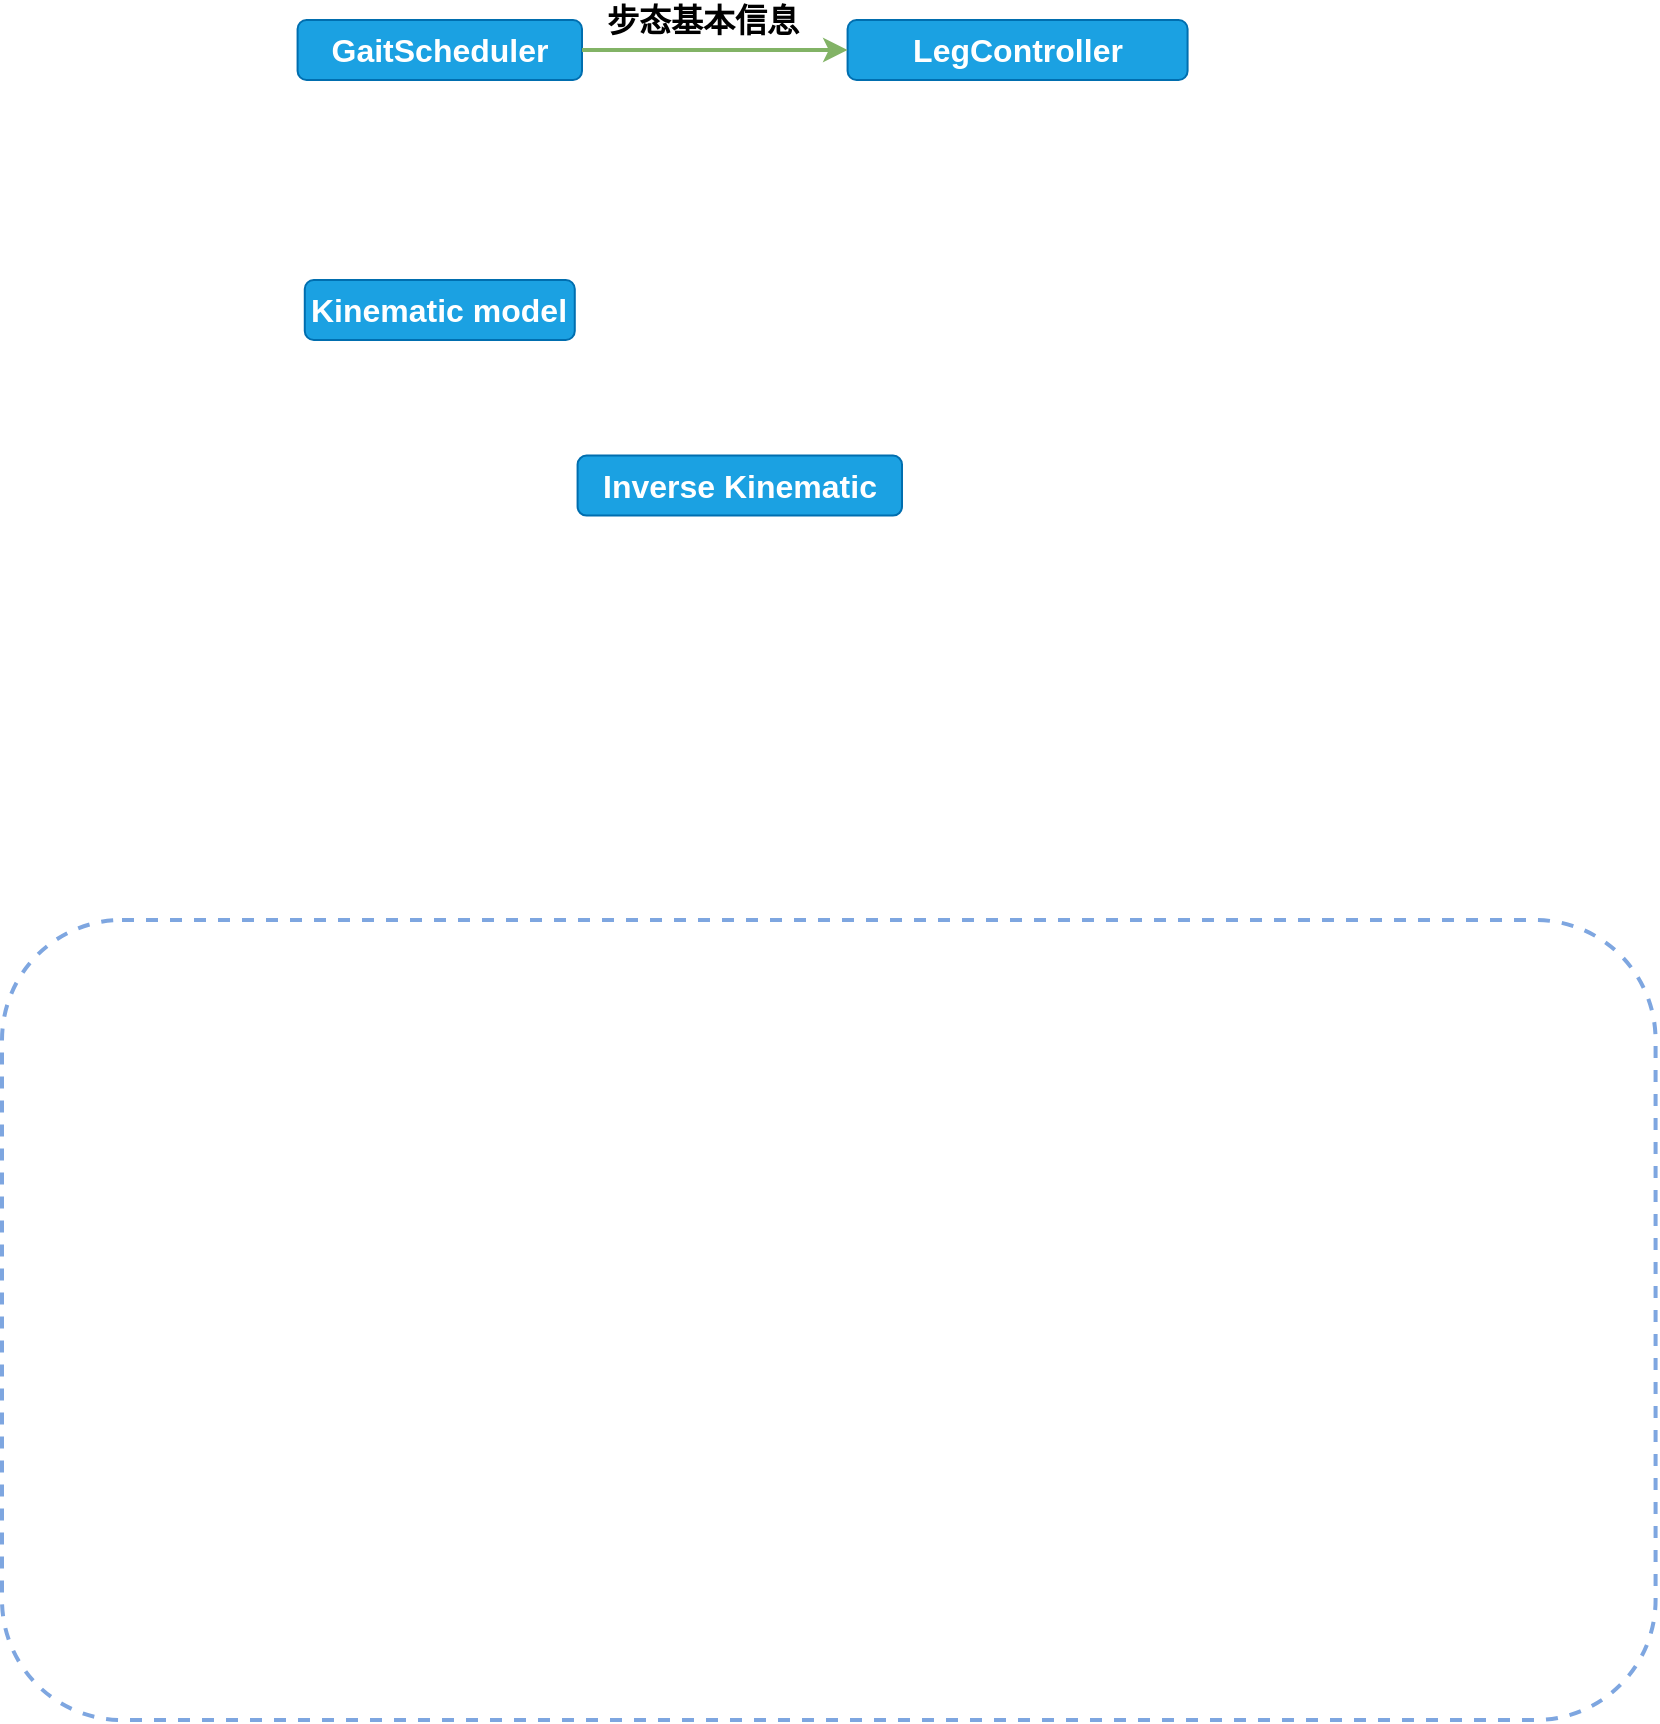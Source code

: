 <mxfile version="17.1.3" type="github">
  <diagram id="sYIm-FBpVVB_H_eK_7hu" name="Page-1">
    <mxGraphModel dx="1865" dy="585" grid="1" gridSize="10" guides="1" tooltips="1" connect="1" arrows="1" fold="1" page="1" pageScale="1" pageWidth="827" pageHeight="1169" math="0" shadow="0">
      <root>
        <mxCell id="0" />
        <mxCell id="1" parent="0" />
        <mxCell id="kyPY1-G5gIehnB2PB7NY-1" value="" style="rounded=1;whiteSpace=wrap;html=1;fontSize=16;fontColor=#FFFFFF;fillColor=none;gradientColor=#ffffff;dashed=1;strokeWidth=2;strokeColor=#7EA6E0;" vertex="1" parent="1">
          <mxGeometry x="-10" y="730" width="826.79" height="400" as="geometry" />
        </mxCell>
        <mxCell id="kyPY1-G5gIehnB2PB7NY-19" value="GaitScheduler" style="rounded=1;whiteSpace=wrap;html=1;fillColor=#1ba1e2;strokeColor=#006EAF;horizontal=1;fontSize=16;fontColor=#ffffff;fontStyle=1" vertex="1" parent="1">
          <mxGeometry x="137.79" y="280" width="142.21" height="30" as="geometry" />
        </mxCell>
        <mxCell id="kyPY1-G5gIehnB2PB7NY-23" value="LegController" style="rounded=1;whiteSpace=wrap;html=1;fillColor=#1ba1e2;strokeColor=#006EAF;horizontal=1;fontSize=16;fontColor=#ffffff;fontStyle=1" vertex="1" parent="1">
          <mxGeometry x="412.79" y="280" width="170" height="30" as="geometry" />
        </mxCell>
        <mxCell id="kyPY1-G5gIehnB2PB7NY-31" value="Inverse Kinematic" style="rounded=1;whiteSpace=wrap;html=1;fillColor=#1ba1e2;strokeColor=#006EAF;horizontal=1;fontSize=16;fontColor=#ffffff;fontStyle=1" vertex="1" parent="1">
          <mxGeometry x="277.79" y="497.81" width="162.21" height="30" as="geometry" />
        </mxCell>
        <mxCell id="kyPY1-G5gIehnB2PB7NY-44" value="" style="edgeStyle=orthogonalEdgeStyle;rounded=0;orthogonalLoop=1;jettySize=auto;html=1;strokeWidth=2;fillColor=#d5e8d4;strokeColor=#82b366;exitX=1;exitY=0.5;exitDx=0;exitDy=0;entryX=0;entryY=0.5;entryDx=0;entryDy=0;" edge="1" parent="1" source="kyPY1-G5gIehnB2PB7NY-19" target="kyPY1-G5gIehnB2PB7NY-23">
          <mxGeometry relative="1" as="geometry">
            <mxPoint x="242.39" y="522.81" as="sourcePoint" />
            <mxPoint x="287.79" y="522.81" as="targetPoint" />
          </mxGeometry>
        </mxCell>
        <mxCell id="kyPY1-G5gIehnB2PB7NY-45" value="Kinematic model" style="rounded=1;whiteSpace=wrap;html=1;fillColor=#1ba1e2;strokeColor=#006EAF;horizontal=1;fontSize=16;fontColor=#ffffff;fontStyle=1" vertex="1" parent="1">
          <mxGeometry x="141.39" y="410.0" width="135" height="30" as="geometry" />
        </mxCell>
        <mxCell id="kyPY1-G5gIehnB2PB7NY-46" value="&lt;b&gt;步态基本信息&lt;br&gt;&lt;/b&gt;" style="text;html=1;resizable=0;autosize=1;align=center;verticalAlign=middle;points=[];fillColor=none;strokeColor=none;rounded=0;fontSize=16;" vertex="1" parent="1">
          <mxGeometry x="285" y="270.0" width="110" height="20" as="geometry" />
        </mxCell>
      </root>
    </mxGraphModel>
  </diagram>
</mxfile>
